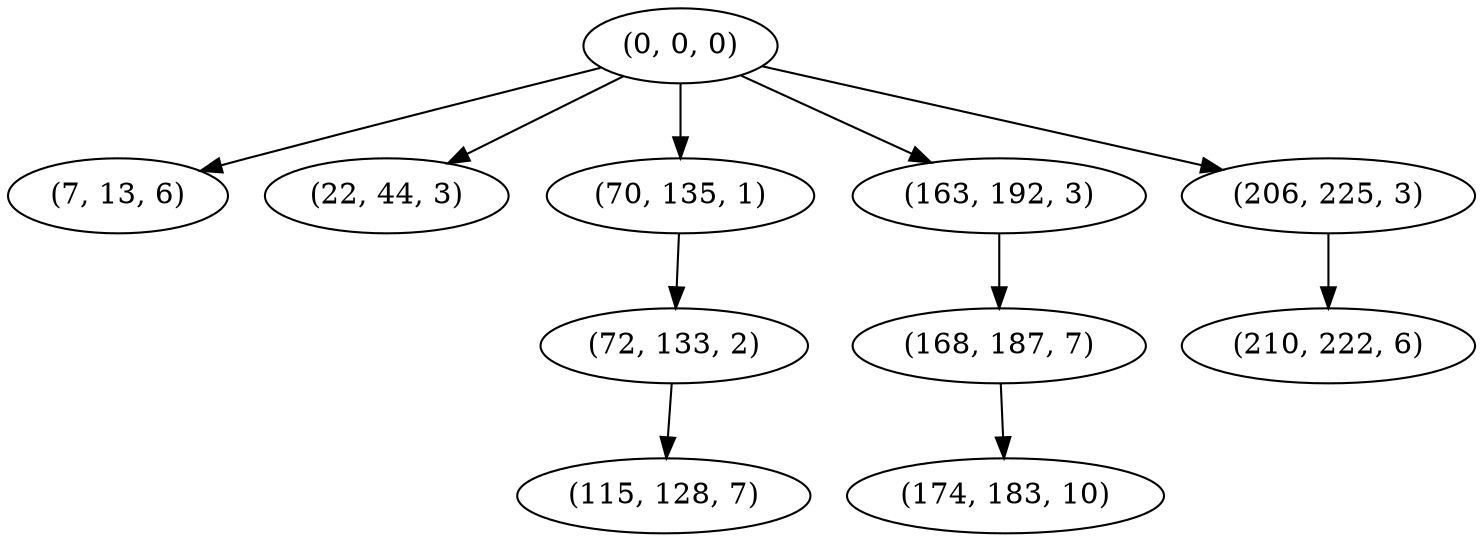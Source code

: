 digraph tree {
    "(0, 0, 0)";
    "(7, 13, 6)";
    "(22, 44, 3)";
    "(70, 135, 1)";
    "(72, 133, 2)";
    "(115, 128, 7)";
    "(163, 192, 3)";
    "(168, 187, 7)";
    "(174, 183, 10)";
    "(206, 225, 3)";
    "(210, 222, 6)";
    "(0, 0, 0)" -> "(7, 13, 6)";
    "(0, 0, 0)" -> "(22, 44, 3)";
    "(0, 0, 0)" -> "(70, 135, 1)";
    "(0, 0, 0)" -> "(163, 192, 3)";
    "(0, 0, 0)" -> "(206, 225, 3)";
    "(70, 135, 1)" -> "(72, 133, 2)";
    "(72, 133, 2)" -> "(115, 128, 7)";
    "(163, 192, 3)" -> "(168, 187, 7)";
    "(168, 187, 7)" -> "(174, 183, 10)";
    "(206, 225, 3)" -> "(210, 222, 6)";
}
